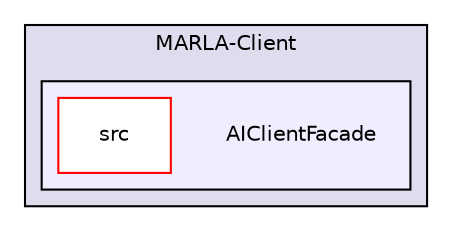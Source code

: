 digraph "D:/Work/Programmieren/Java/D-MARLA/Implementation/MARLA-Client/AIClientFacade" {
  compound=true
  node [ fontsize="10", fontname="Helvetica"];
  edge [ labelfontsize="10", labelfontname="Helvetica"];
  subgraph clusterdir_9d824b7d9f72e8edc14bfc50d56e5255 {
    graph [ bgcolor="#ddddee", pencolor="black", label="MARLA-Client" fontname="Helvetica", fontsize="10", URL="dir_9d824b7d9f72e8edc14bfc50d56e5255.html"]
  subgraph clusterdir_e534ca0d26383182336f224296825d5d {
    graph [ bgcolor="#eeeeff", pencolor="black", label="" URL="dir_e534ca0d26383182336f224296825d5d.html"];
    dir_e534ca0d26383182336f224296825d5d [shape=plaintext label="AIClientFacade"];
    dir_1c0d9d7955555a6532620de9ae1b9a6a [shape=box label="src" color="red" fillcolor="white" style="filled" URL="dir_1c0d9d7955555a6532620de9ae1b9a6a.html"];
  }
  }
}
